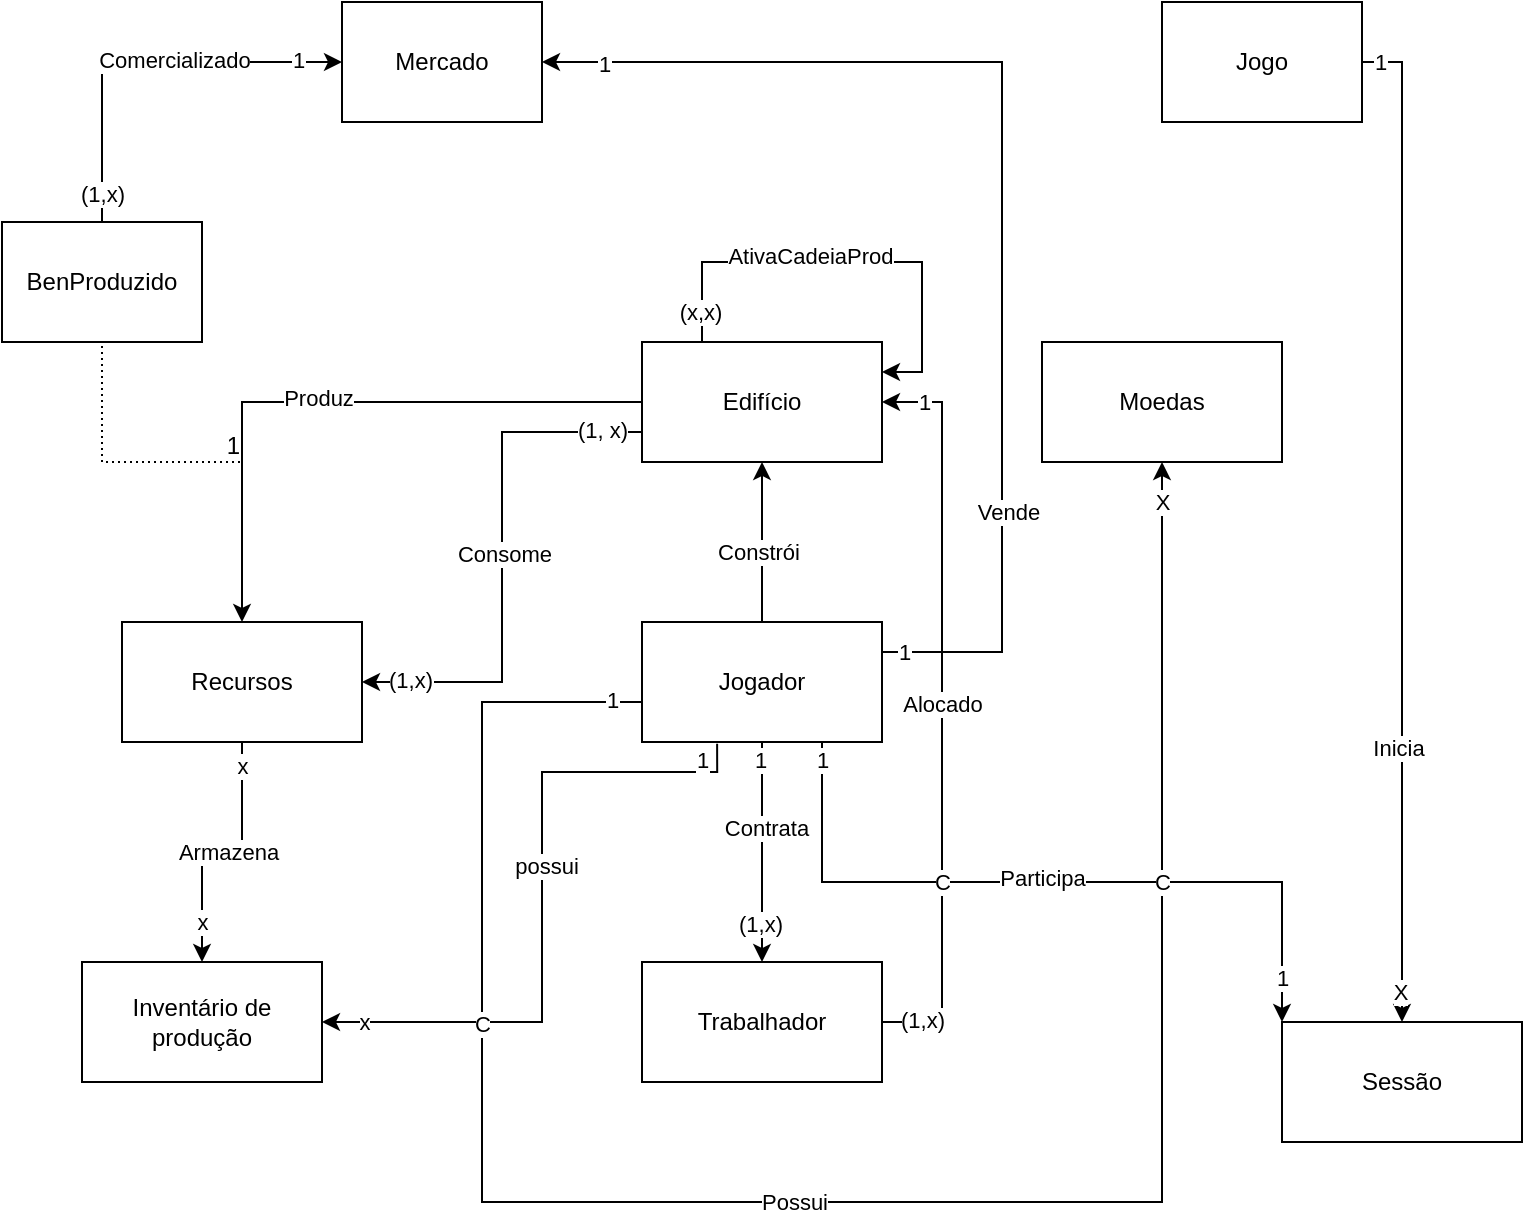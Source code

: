 <mxfile version="26.2.14">
  <diagram name="Página-1" id="RkLv-cpuzOJsRNbWbJzS">
    <mxGraphModel dx="1281" dy="1783" grid="1" gridSize="10" guides="1" tooltips="1" connect="1" arrows="1" fold="1" page="1" pageScale="1" pageWidth="827" pageHeight="1169" math="0" shadow="0">
      <root>
        <mxCell id="0" />
        <mxCell id="1" parent="0" />
        <mxCell id="BxG9x5frBWyXMrTAPRmU-4" style="edgeStyle=orthogonalEdgeStyle;rounded=0;orthogonalLoop=1;jettySize=auto;html=1;exitX=0.5;exitY=0;exitDx=0;exitDy=0;" edge="1" parent="1" source="BxG9x5frBWyXMrTAPRmU-2" target="BxG9x5frBWyXMrTAPRmU-3">
          <mxGeometry relative="1" as="geometry" />
        </mxCell>
        <mxCell id="BxG9x5frBWyXMrTAPRmU-5" value="Constrói" style="edgeLabel;html=1;align=center;verticalAlign=middle;resizable=0;points=[];" vertex="1" connectable="0" parent="BxG9x5frBWyXMrTAPRmU-4">
          <mxGeometry x="-0.116" y="2" relative="1" as="geometry">
            <mxPoint as="offset" />
          </mxGeometry>
        </mxCell>
        <mxCell id="BxG9x5frBWyXMrTAPRmU-21" style="edgeStyle=orthogonalEdgeStyle;rounded=0;orthogonalLoop=1;jettySize=auto;html=1;exitX=0.5;exitY=1;exitDx=0;exitDy=0;entryX=0.5;entryY=0;entryDx=0;entryDy=0;" edge="1" parent="1" source="BxG9x5frBWyXMrTAPRmU-2" target="BxG9x5frBWyXMrTAPRmU-20">
          <mxGeometry relative="1" as="geometry" />
        </mxCell>
        <mxCell id="BxG9x5frBWyXMrTAPRmU-68" value="Contrata" style="edgeLabel;html=1;align=center;verticalAlign=middle;resizable=0;points=[];" vertex="1" connectable="0" parent="BxG9x5frBWyXMrTAPRmU-21">
          <mxGeometry x="-0.219" y="2" relative="1" as="geometry">
            <mxPoint as="offset" />
          </mxGeometry>
        </mxCell>
        <mxCell id="BxG9x5frBWyXMrTAPRmU-85" value="1" style="edgeLabel;html=1;align=center;verticalAlign=middle;resizable=0;points=[];" vertex="1" connectable="0" parent="BxG9x5frBWyXMrTAPRmU-21">
          <mxGeometry x="-0.836" y="-1" relative="1" as="geometry">
            <mxPoint as="offset" />
          </mxGeometry>
        </mxCell>
        <mxCell id="BxG9x5frBWyXMrTAPRmU-88" value="(1,x)" style="edgeLabel;html=1;align=center;verticalAlign=middle;resizable=0;points=[];" vertex="1" connectable="0" parent="BxG9x5frBWyXMrTAPRmU-21">
          <mxGeometry x="0.651" y="-1" relative="1" as="geometry">
            <mxPoint as="offset" />
          </mxGeometry>
        </mxCell>
        <mxCell id="BxG9x5frBWyXMrTAPRmU-33" style="edgeStyle=orthogonalEdgeStyle;rounded=0;orthogonalLoop=1;jettySize=auto;html=1;exitX=0;exitY=0.5;exitDx=0;exitDy=0;entryX=0.5;entryY=1;entryDx=0;entryDy=0;" edge="1" parent="1" source="BxG9x5frBWyXMrTAPRmU-2" target="BxG9x5frBWyXMrTAPRmU-23">
          <mxGeometry relative="1" as="geometry">
            <mxPoint x="300" y="550" as="targetPoint" />
            <Array as="points">
              <mxPoint x="350" y="300" />
              <mxPoint x="270" y="300" />
              <mxPoint x="270" y="550" />
              <mxPoint x="610" y="550" />
            </Array>
          </mxGeometry>
        </mxCell>
        <mxCell id="BxG9x5frBWyXMrTAPRmU-60" value="Possui" style="edgeLabel;html=1;align=center;verticalAlign=middle;resizable=0;points=[];" vertex="1" connectable="0" parent="BxG9x5frBWyXMrTAPRmU-33">
          <mxGeometry x="-0.055" relative="1" as="geometry">
            <mxPoint as="offset" />
          </mxGeometry>
        </mxCell>
        <mxCell id="BxG9x5frBWyXMrTAPRmU-78" value="1" style="edgeLabel;html=1;align=center;verticalAlign=middle;resizable=0;points=[];" vertex="1" connectable="0" parent="BxG9x5frBWyXMrTAPRmU-33">
          <mxGeometry x="-0.952" y="-1" relative="1" as="geometry">
            <mxPoint as="offset" />
          </mxGeometry>
        </mxCell>
        <mxCell id="BxG9x5frBWyXMrTAPRmU-79" value="X" style="edgeLabel;html=1;align=center;verticalAlign=middle;resizable=0;points=[];" vertex="1" connectable="0" parent="BxG9x5frBWyXMrTAPRmU-33">
          <mxGeometry x="0.963" y="-1" relative="1" as="geometry">
            <mxPoint x="-1" as="offset" />
          </mxGeometry>
        </mxCell>
        <mxCell id="BxG9x5frBWyXMrTAPRmU-56" style="edgeStyle=orthogonalEdgeStyle;rounded=0;orthogonalLoop=1;jettySize=auto;html=1;exitX=0.75;exitY=1;exitDx=0;exitDy=0;entryX=0;entryY=0;entryDx=0;entryDy=0;" edge="1" parent="1" source="BxG9x5frBWyXMrTAPRmU-2" target="BxG9x5frBWyXMrTAPRmU-49">
          <mxGeometry relative="1" as="geometry" />
        </mxCell>
        <mxCell id="BxG9x5frBWyXMrTAPRmU-59" value="Participa" style="edgeLabel;html=1;align=center;verticalAlign=middle;resizable=0;points=[];" vertex="1" connectable="0" parent="BxG9x5frBWyXMrTAPRmU-56">
          <mxGeometry x="-0.026" y="2" relative="1" as="geometry">
            <mxPoint as="offset" />
          </mxGeometry>
        </mxCell>
        <mxCell id="BxG9x5frBWyXMrTAPRmU-74" value="C" style="edgeLabel;html=1;align=center;verticalAlign=middle;resizable=0;points=[];" vertex="1" connectable="0" parent="BxG9x5frBWyXMrTAPRmU-56">
          <mxGeometry x="0.298" y="1" relative="1" as="geometry">
            <mxPoint y="1" as="offset" />
          </mxGeometry>
        </mxCell>
        <mxCell id="BxG9x5frBWyXMrTAPRmU-86" value="1" style="edgeLabel;html=1;align=center;verticalAlign=middle;resizable=0;points=[];" vertex="1" connectable="0" parent="BxG9x5frBWyXMrTAPRmU-56">
          <mxGeometry x="-0.951" y="2" relative="1" as="geometry">
            <mxPoint x="-2" as="offset" />
          </mxGeometry>
        </mxCell>
        <mxCell id="BxG9x5frBWyXMrTAPRmU-87" value="1" style="edgeLabel;html=1;align=center;verticalAlign=middle;resizable=0;points=[];" vertex="1" connectable="0" parent="BxG9x5frBWyXMrTAPRmU-56">
          <mxGeometry x="0.88" y="-2" relative="1" as="geometry">
            <mxPoint x="2" as="offset" />
          </mxGeometry>
        </mxCell>
        <mxCell id="BxG9x5frBWyXMrTAPRmU-70" style="edgeStyle=orthogonalEdgeStyle;rounded=0;orthogonalLoop=1;jettySize=auto;html=1;exitX=0.313;exitY=1.014;exitDx=0;exitDy=0;entryX=1;entryY=0.5;entryDx=0;entryDy=0;exitPerimeter=0;" edge="1" parent="1" source="BxG9x5frBWyXMrTAPRmU-2" target="BxG9x5frBWyXMrTAPRmU-17">
          <mxGeometry relative="1" as="geometry">
            <mxPoint x="380" y="334.95" as="sourcePoint" />
            <mxPoint x="190" y="459.95" as="targetPoint" />
            <Array as="points">
              <mxPoint x="388" y="335" />
              <mxPoint x="300" y="335" />
              <mxPoint x="300" y="460" />
            </Array>
          </mxGeometry>
        </mxCell>
        <mxCell id="BxG9x5frBWyXMrTAPRmU-71" value="possui" style="edgeLabel;html=1;align=center;verticalAlign=middle;resizable=0;points=[];" vertex="1" connectable="0" parent="BxG9x5frBWyXMrTAPRmU-70">
          <mxGeometry x="-0.117" y="2" relative="1" as="geometry">
            <mxPoint as="offset" />
          </mxGeometry>
        </mxCell>
        <mxCell id="BxG9x5frBWyXMrTAPRmU-73" value="C" style="edgeLabel;html=1;align=center;verticalAlign=middle;resizable=0;points=[];" vertex="1" connectable="0" parent="BxG9x5frBWyXMrTAPRmU-70">
          <mxGeometry x="0.53" y="1" relative="1" as="geometry">
            <mxPoint as="offset" />
          </mxGeometry>
        </mxCell>
        <mxCell id="BxG9x5frBWyXMrTAPRmU-80" value="1" style="edgeLabel;html=1;align=center;verticalAlign=middle;resizable=0;points=[];" vertex="1" connectable="0" parent="BxG9x5frBWyXMrTAPRmU-70">
          <mxGeometry x="-0.955" y="2" relative="1" as="geometry">
            <mxPoint x="-10" as="offset" />
          </mxGeometry>
        </mxCell>
        <mxCell id="BxG9x5frBWyXMrTAPRmU-81" value="x" style="edgeLabel;html=1;align=center;verticalAlign=middle;resizable=0;points=[];" vertex="1" connectable="0" parent="BxG9x5frBWyXMrTAPRmU-70">
          <mxGeometry x="0.877" y="-2" relative="1" as="geometry">
            <mxPoint y="2" as="offset" />
          </mxGeometry>
        </mxCell>
        <mxCell id="BxG9x5frBWyXMrTAPRmU-104" style="edgeStyle=orthogonalEdgeStyle;rounded=0;orthogonalLoop=1;jettySize=auto;html=1;exitX=1;exitY=0.25;exitDx=0;exitDy=0;entryX=1;entryY=0.5;entryDx=0;entryDy=0;" edge="1" parent="1" source="BxG9x5frBWyXMrTAPRmU-2" target="BxG9x5frBWyXMrTAPRmU-99">
          <mxGeometry relative="1" as="geometry">
            <mxPoint x="530" as="targetPoint" />
            <Array as="points">
              <mxPoint x="530" y="275" />
              <mxPoint x="530" y="-20" />
            </Array>
          </mxGeometry>
        </mxCell>
        <mxCell id="BxG9x5frBWyXMrTAPRmU-105" value="Vende" style="edgeLabel;html=1;align=center;verticalAlign=middle;resizable=0;points=[];" vertex="1" connectable="0" parent="BxG9x5frBWyXMrTAPRmU-104">
          <mxGeometry x="-0.554" y="-3" relative="1" as="geometry">
            <mxPoint as="offset" />
          </mxGeometry>
        </mxCell>
        <mxCell id="BxG9x5frBWyXMrTAPRmU-106" value="1" style="edgeLabel;html=1;align=center;verticalAlign=middle;resizable=0;points=[];" vertex="1" connectable="0" parent="BxG9x5frBWyXMrTAPRmU-104">
          <mxGeometry x="-0.962" relative="1" as="geometry">
            <mxPoint as="offset" />
          </mxGeometry>
        </mxCell>
        <mxCell id="BxG9x5frBWyXMrTAPRmU-107" value="1" style="edgeLabel;html=1;align=center;verticalAlign=middle;resizable=0;points=[];" vertex="1" connectable="0" parent="BxG9x5frBWyXMrTAPRmU-104">
          <mxGeometry x="0.896" y="1" relative="1" as="geometry">
            <mxPoint as="offset" />
          </mxGeometry>
        </mxCell>
        <mxCell id="BxG9x5frBWyXMrTAPRmU-2" value="Jogador" style="rounded=0;whiteSpace=wrap;html=1;" vertex="1" parent="1">
          <mxGeometry x="350" y="260" width="120" height="60" as="geometry" />
        </mxCell>
        <mxCell id="BxG9x5frBWyXMrTAPRmU-7" style="edgeStyle=orthogonalEdgeStyle;rounded=0;orthogonalLoop=1;jettySize=auto;html=1;entryX=0.5;entryY=0;entryDx=0;entryDy=0;" edge="1" parent="1" source="BxG9x5frBWyXMrTAPRmU-3" target="BxG9x5frBWyXMrTAPRmU-9">
          <mxGeometry relative="1" as="geometry">
            <mxPoint x="210" y="150" as="targetPoint" />
          </mxGeometry>
        </mxCell>
        <mxCell id="BxG9x5frBWyXMrTAPRmU-8" value="Produz" style="edgeLabel;html=1;align=center;verticalAlign=middle;resizable=0;points=[];" vertex="1" connectable="0" parent="BxG9x5frBWyXMrTAPRmU-7">
          <mxGeometry x="0.046" y="-2" relative="1" as="geometry">
            <mxPoint as="offset" />
          </mxGeometry>
        </mxCell>
        <mxCell id="BxG9x5frBWyXMrTAPRmU-10" style="edgeStyle=orthogonalEdgeStyle;rounded=0;orthogonalLoop=1;jettySize=auto;html=1;exitX=0;exitY=0.75;exitDx=0;exitDy=0;entryX=1;entryY=0.5;entryDx=0;entryDy=0;" edge="1" parent="1" source="BxG9x5frBWyXMrTAPRmU-3" target="BxG9x5frBWyXMrTAPRmU-9">
          <mxGeometry relative="1" as="geometry" />
        </mxCell>
        <mxCell id="BxG9x5frBWyXMrTAPRmU-11" value="Consome" style="edgeLabel;html=1;align=center;verticalAlign=middle;resizable=0;points=[];" vertex="1" connectable="0" parent="BxG9x5frBWyXMrTAPRmU-10">
          <mxGeometry x="-0.016" y="1" relative="1" as="geometry">
            <mxPoint as="offset" />
          </mxGeometry>
        </mxCell>
        <mxCell id="BxG9x5frBWyXMrTAPRmU-89" value="(1, x)" style="edgeLabel;html=1;align=center;verticalAlign=middle;resizable=0;points=[];" vertex="1" connectable="0" parent="BxG9x5frBWyXMrTAPRmU-10">
          <mxGeometry x="-0.918" y="-1" relative="1" as="geometry">
            <mxPoint x="-9" as="offset" />
          </mxGeometry>
        </mxCell>
        <mxCell id="BxG9x5frBWyXMrTAPRmU-90" value="(1,x)" style="edgeLabel;html=1;align=center;verticalAlign=middle;resizable=0;points=[];" vertex="1" connectable="0" parent="BxG9x5frBWyXMrTAPRmU-10">
          <mxGeometry x="0.822" y="-1" relative="1" as="geometry">
            <mxPoint as="offset" />
          </mxGeometry>
        </mxCell>
        <mxCell id="BxG9x5frBWyXMrTAPRmU-3" value="Edifício" style="rounded=0;whiteSpace=wrap;html=1;" vertex="1" parent="1">
          <mxGeometry x="350" y="120" width="120" height="60" as="geometry" />
        </mxCell>
        <mxCell id="BxG9x5frBWyXMrTAPRmU-19" style="edgeStyle=orthogonalEdgeStyle;rounded=0;orthogonalLoop=1;jettySize=auto;html=1;exitX=0.5;exitY=1;exitDx=0;exitDy=0;entryX=0.5;entryY=0;entryDx=0;entryDy=0;" edge="1" parent="1" source="BxG9x5frBWyXMrTAPRmU-9" target="BxG9x5frBWyXMrTAPRmU-17">
          <mxGeometry relative="1" as="geometry" />
        </mxCell>
        <mxCell id="BxG9x5frBWyXMrTAPRmU-62" value="Armazena" style="edgeLabel;html=1;align=center;verticalAlign=middle;resizable=0;points=[];" vertex="1" connectable="0" parent="BxG9x5frBWyXMrTAPRmU-19">
          <mxGeometry x="-0.037" relative="1" as="geometry">
            <mxPoint as="offset" />
          </mxGeometry>
        </mxCell>
        <mxCell id="BxG9x5frBWyXMrTAPRmU-83" value="x" style="edgeLabel;html=1;align=center;verticalAlign=middle;resizable=0;points=[];" vertex="1" connectable="0" parent="BxG9x5frBWyXMrTAPRmU-19">
          <mxGeometry x="-0.823" y="3" relative="1" as="geometry">
            <mxPoint x="-3" as="offset" />
          </mxGeometry>
        </mxCell>
        <mxCell id="BxG9x5frBWyXMrTAPRmU-9" value="Recursos" style="rounded=0;whiteSpace=wrap;html=1;" vertex="1" parent="1">
          <mxGeometry x="90" y="260" width="120" height="60" as="geometry" />
        </mxCell>
        <mxCell id="BxG9x5frBWyXMrTAPRmU-17" value="Inventário de produção" style="rounded=0;whiteSpace=wrap;html=1;" vertex="1" parent="1">
          <mxGeometry x="70" y="430" width="120" height="60" as="geometry" />
        </mxCell>
        <mxCell id="BxG9x5frBWyXMrTAPRmU-22" style="edgeStyle=orthogonalEdgeStyle;rounded=0;orthogonalLoop=1;jettySize=auto;html=1;exitX=1;exitY=0.5;exitDx=0;exitDy=0;entryX=1;entryY=0.5;entryDx=0;entryDy=0;" edge="1" parent="1" source="BxG9x5frBWyXMrTAPRmU-20" target="BxG9x5frBWyXMrTAPRmU-3">
          <mxGeometry relative="1" as="geometry">
            <Array as="points">
              <mxPoint x="500" y="460" />
              <mxPoint x="500" y="150" />
            </Array>
          </mxGeometry>
        </mxCell>
        <mxCell id="BxG9x5frBWyXMrTAPRmU-46" value="Alocado" style="edgeLabel;html=1;align=center;verticalAlign=middle;resizable=0;points=[];" vertex="1" connectable="0" parent="BxG9x5frBWyXMrTAPRmU-22">
          <mxGeometry x="0.025" relative="1" as="geometry">
            <mxPoint as="offset" />
          </mxGeometry>
        </mxCell>
        <mxCell id="BxG9x5frBWyXMrTAPRmU-75" value="C" style="edgeLabel;html=1;align=center;verticalAlign=middle;resizable=0;points=[];" vertex="1" connectable="0" parent="BxG9x5frBWyXMrTAPRmU-22">
          <mxGeometry x="-0.452" relative="1" as="geometry">
            <mxPoint y="1" as="offset" />
          </mxGeometry>
        </mxCell>
        <mxCell id="BxG9x5frBWyXMrTAPRmU-97" value="(1,x)" style="edgeLabel;html=1;align=center;verticalAlign=middle;resizable=0;points=[];" vertex="1" connectable="0" parent="BxG9x5frBWyXMrTAPRmU-22">
          <mxGeometry x="-0.935" y="1" relative="1" as="geometry">
            <mxPoint x="8" as="offset" />
          </mxGeometry>
        </mxCell>
        <mxCell id="BxG9x5frBWyXMrTAPRmU-98" value="1" style="edgeLabel;html=1;align=center;verticalAlign=middle;resizable=0;points=[];" vertex="1" connectable="0" parent="BxG9x5frBWyXMrTAPRmU-22">
          <mxGeometry x="0.887" relative="1" as="geometry">
            <mxPoint as="offset" />
          </mxGeometry>
        </mxCell>
        <mxCell id="BxG9x5frBWyXMrTAPRmU-20" value="Trabalhador" style="rounded=0;whiteSpace=wrap;html=1;" vertex="1" parent="1">
          <mxGeometry x="350" y="430" width="120" height="60" as="geometry" />
        </mxCell>
        <mxCell id="BxG9x5frBWyXMrTAPRmU-23" value="Moedas" style="rounded=0;whiteSpace=wrap;html=1;" vertex="1" parent="1">
          <mxGeometry x="550" y="120" width="120" height="60" as="geometry" />
        </mxCell>
        <mxCell id="BxG9x5frBWyXMrTAPRmU-57" style="edgeStyle=orthogonalEdgeStyle;rounded=0;orthogonalLoop=1;jettySize=auto;html=1;exitX=1;exitY=0.5;exitDx=0;exitDy=0;" edge="1" parent="1" source="BxG9x5frBWyXMrTAPRmU-48" target="BxG9x5frBWyXMrTAPRmU-49">
          <mxGeometry relative="1" as="geometry" />
        </mxCell>
        <mxCell id="BxG9x5frBWyXMrTAPRmU-58" value="Inicia" style="edgeLabel;html=1;align=center;verticalAlign=middle;resizable=0;points=[];" vertex="1" connectable="0" parent="BxG9x5frBWyXMrTAPRmU-57">
          <mxGeometry x="0.45" y="-2" relative="1" as="geometry">
            <mxPoint as="offset" />
          </mxGeometry>
        </mxCell>
        <mxCell id="BxG9x5frBWyXMrTAPRmU-95" value="1" style="edgeLabel;html=1;align=center;verticalAlign=middle;resizable=0;points=[];" vertex="1" connectable="0" parent="BxG9x5frBWyXMrTAPRmU-57">
          <mxGeometry x="-0.967" y="3" relative="1" as="geometry">
            <mxPoint y="3" as="offset" />
          </mxGeometry>
        </mxCell>
        <mxCell id="BxG9x5frBWyXMrTAPRmU-96" value="X" style="edgeLabel;html=1;align=center;verticalAlign=middle;resizable=0;points=[];" vertex="1" connectable="0" parent="BxG9x5frBWyXMrTAPRmU-57">
          <mxGeometry x="0.937" y="-1" relative="1" as="geometry">
            <mxPoint as="offset" />
          </mxGeometry>
        </mxCell>
        <mxCell id="BxG9x5frBWyXMrTAPRmU-48" value="Jogo" style="rounded=0;whiteSpace=wrap;html=1;" vertex="1" parent="1">
          <mxGeometry x="610" y="-50" width="100" height="60" as="geometry" />
        </mxCell>
        <mxCell id="BxG9x5frBWyXMrTAPRmU-49" value="Sessão" style="rounded=0;whiteSpace=wrap;html=1;" vertex="1" parent="1">
          <mxGeometry x="670" y="460" width="120" height="60" as="geometry" />
        </mxCell>
        <mxCell id="BxG9x5frBWyXMrTAPRmU-66" style="edgeStyle=orthogonalEdgeStyle;rounded=0;orthogonalLoop=1;jettySize=auto;html=1;exitX=0.25;exitY=0;exitDx=0;exitDy=0;entryX=1;entryY=0.25;entryDx=0;entryDy=0;" edge="1" parent="1" source="BxG9x5frBWyXMrTAPRmU-3" target="BxG9x5frBWyXMrTAPRmU-3">
          <mxGeometry relative="1" as="geometry">
            <Array as="points">
              <mxPoint x="380" y="80" />
              <mxPoint x="490" y="80" />
              <mxPoint x="490" y="135" />
            </Array>
          </mxGeometry>
        </mxCell>
        <mxCell id="BxG9x5frBWyXMrTAPRmU-67" value="AtivaCadeiaProd" style="edgeLabel;html=1;align=center;verticalAlign=middle;resizable=0;points=[];" vertex="1" connectable="0" parent="BxG9x5frBWyXMrTAPRmU-66">
          <mxGeometry x="-0.166" y="3" relative="1" as="geometry">
            <mxPoint as="offset" />
          </mxGeometry>
        </mxCell>
        <mxCell id="BxG9x5frBWyXMrTAPRmU-94" value="(x,x)" style="edgeLabel;html=1;align=center;verticalAlign=middle;resizable=0;points=[];" vertex="1" connectable="0" parent="BxG9x5frBWyXMrTAPRmU-66">
          <mxGeometry x="-0.864" y="1" relative="1" as="geometry">
            <mxPoint as="offset" />
          </mxGeometry>
        </mxCell>
        <mxCell id="BxG9x5frBWyXMrTAPRmU-84" value="x" style="edgeLabel;html=1;align=center;verticalAlign=middle;resizable=0;points=[];" vertex="1" connectable="0" parent="1">
          <mxGeometry x="130" y="409.999" as="geometry" />
        </mxCell>
        <mxCell id="BxG9x5frBWyXMrTAPRmU-91" value="" style="endArrow=none;html=1;rounded=0;dashed=1;dashPattern=1 2;" edge="1" parent="1">
          <mxGeometry relative="1" as="geometry">
            <mxPoint x="80" y="110" as="sourcePoint" />
            <mxPoint x="150" y="180" as="targetPoint" />
            <Array as="points">
              <mxPoint x="80" y="180" />
            </Array>
          </mxGeometry>
        </mxCell>
        <mxCell id="BxG9x5frBWyXMrTAPRmU-92" value="1" style="resizable=0;html=1;whiteSpace=wrap;align=right;verticalAlign=bottom;" connectable="0" vertex="1" parent="BxG9x5frBWyXMrTAPRmU-91">
          <mxGeometry x="1" relative="1" as="geometry" />
        </mxCell>
        <mxCell id="BxG9x5frBWyXMrTAPRmU-100" style="edgeStyle=orthogonalEdgeStyle;rounded=0;orthogonalLoop=1;jettySize=auto;html=1;exitX=0.5;exitY=0;exitDx=0;exitDy=0;entryX=0;entryY=0.5;entryDx=0;entryDy=0;" edge="1" parent="1" source="BxG9x5frBWyXMrTAPRmU-93" target="BxG9x5frBWyXMrTAPRmU-99">
          <mxGeometry relative="1" as="geometry" />
        </mxCell>
        <mxCell id="BxG9x5frBWyXMrTAPRmU-101" value="Comercializado" style="edgeLabel;html=1;align=center;verticalAlign=middle;resizable=0;points=[];" vertex="1" connectable="0" parent="BxG9x5frBWyXMrTAPRmU-100">
          <mxGeometry x="0.157" y="1" relative="1" as="geometry">
            <mxPoint as="offset" />
          </mxGeometry>
        </mxCell>
        <mxCell id="BxG9x5frBWyXMrTAPRmU-102" value="(1,x)" style="edgeLabel;html=1;align=center;verticalAlign=middle;resizable=0;points=[];" vertex="1" connectable="0" parent="BxG9x5frBWyXMrTAPRmU-100">
          <mxGeometry x="-0.856" y="-4" relative="1" as="geometry">
            <mxPoint x="-4" as="offset" />
          </mxGeometry>
        </mxCell>
        <mxCell id="BxG9x5frBWyXMrTAPRmU-103" value="1" style="edgeLabel;html=1;align=center;verticalAlign=middle;resizable=0;points=[];" vertex="1" connectable="0" parent="BxG9x5frBWyXMrTAPRmU-100">
          <mxGeometry x="0.775" y="1" relative="1" as="geometry">
            <mxPoint as="offset" />
          </mxGeometry>
        </mxCell>
        <mxCell id="BxG9x5frBWyXMrTAPRmU-93" value="BenProduzido" style="rounded=0;whiteSpace=wrap;html=1;" vertex="1" parent="1">
          <mxGeometry x="30" y="60" width="100" height="60" as="geometry" />
        </mxCell>
        <mxCell id="BxG9x5frBWyXMrTAPRmU-99" value="Mercado" style="rounded=0;whiteSpace=wrap;html=1;" vertex="1" parent="1">
          <mxGeometry x="200" y="-50" width="100" height="60" as="geometry" />
        </mxCell>
      </root>
    </mxGraphModel>
  </diagram>
</mxfile>
